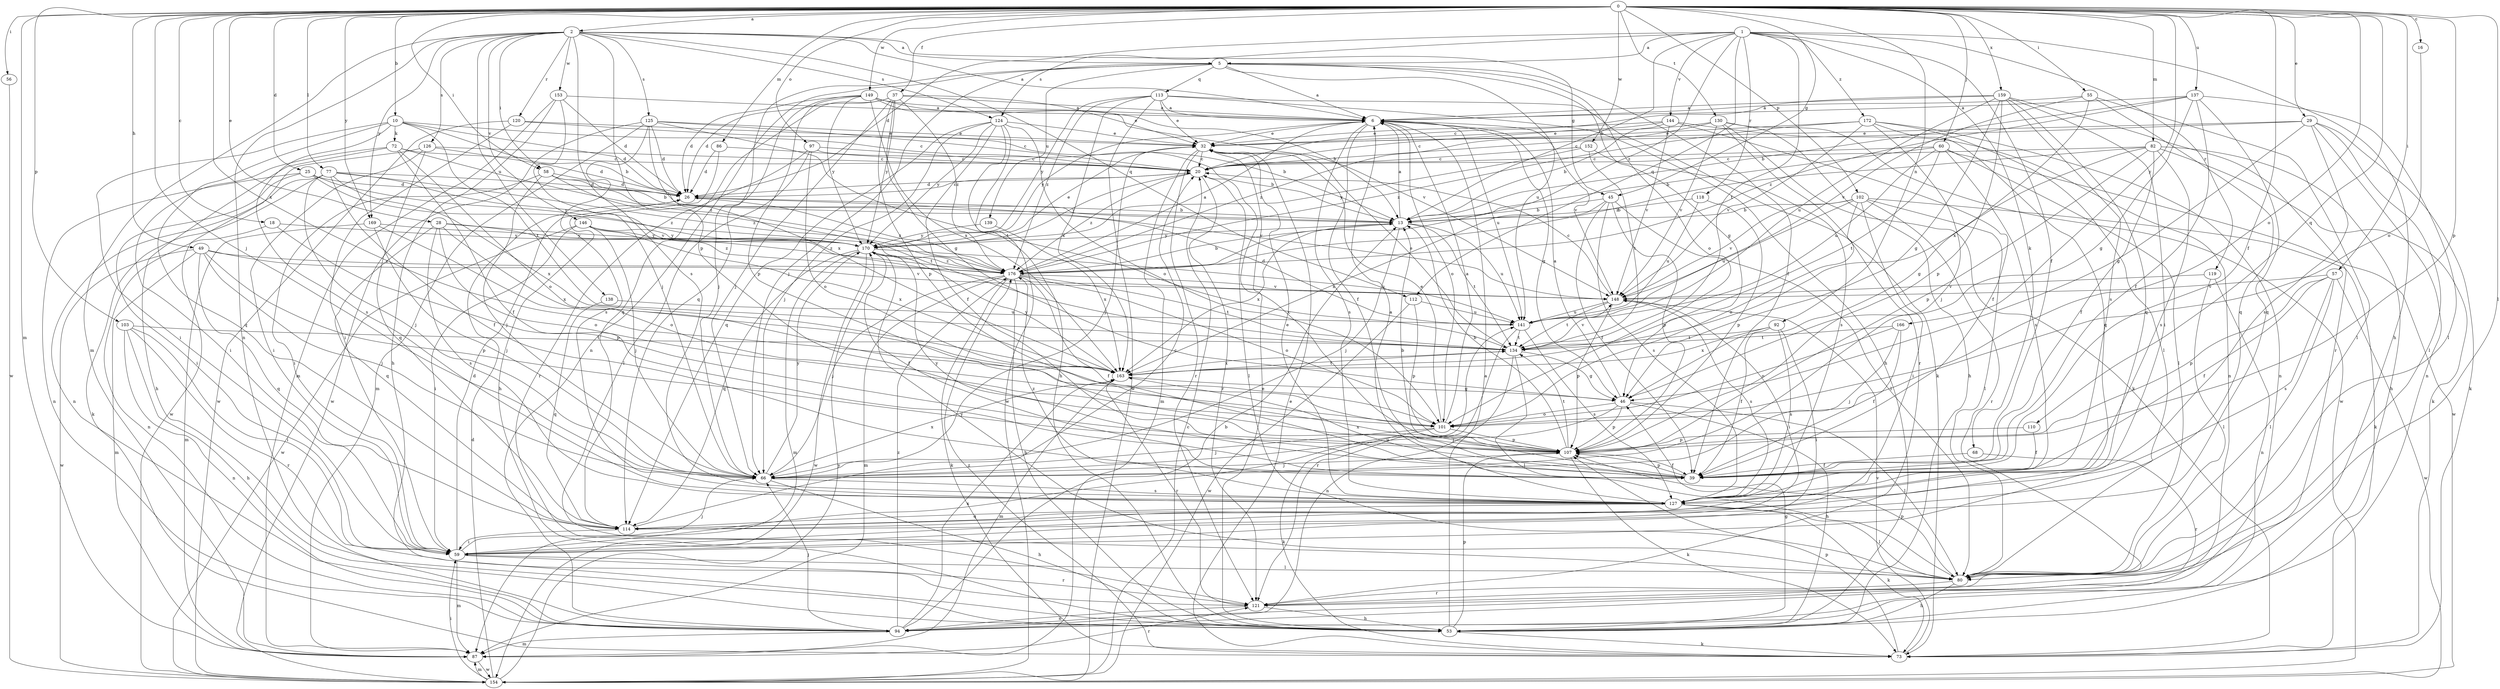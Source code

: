 strict digraph  {
0;
1;
2;
5;
6;
10;
13;
16;
18;
20;
25;
26;
28;
29;
32;
37;
39;
45;
46;
49;
53;
55;
56;
57;
58;
59;
60;
66;
68;
72;
73;
77;
80;
82;
86;
87;
92;
94;
97;
101;
102;
103;
107;
110;
112;
113;
114;
118;
119;
120;
121;
124;
125;
126;
127;
130;
134;
137;
138;
139;
141;
144;
146;
148;
149;
152;
153;
154;
159;
163;
166;
169;
170;
172;
176;
0 -> 2  [label=a];
0 -> 10  [label=b];
0 -> 16  [label=c];
0 -> 18  [label=c];
0 -> 25  [label=d];
0 -> 28  [label=e];
0 -> 29  [label=e];
0 -> 37  [label=f];
0 -> 39  [label=f];
0 -> 45  [label=g];
0 -> 49  [label=h];
0 -> 55  [label=i];
0 -> 56  [label=i];
0 -> 57  [label=i];
0 -> 58  [label=i];
0 -> 60  [label=j];
0 -> 66  [label=j];
0 -> 77  [label=l];
0 -> 80  [label=l];
0 -> 82  [label=m];
0 -> 86  [label=m];
0 -> 87  [label=m];
0 -> 92  [label=n];
0 -> 97  [label=o];
0 -> 101  [label=o];
0 -> 102  [label=p];
0 -> 103  [label=p];
0 -> 107  [label=p];
0 -> 110  [label=q];
0 -> 130  [label=t];
0 -> 137  [label=u];
0 -> 149  [label=w];
0 -> 152  [label=w];
0 -> 159  [label=x];
0 -> 163  [label=x];
0 -> 166  [label=y];
0 -> 169  [label=y];
1 -> 5  [label=a];
1 -> 13  [label=b];
1 -> 26  [label=d];
1 -> 39  [label=f];
1 -> 53  [label=h];
1 -> 68  [label=k];
1 -> 112  [label=q];
1 -> 118  [label=r];
1 -> 119  [label=r];
1 -> 124  [label=s];
1 -> 134  [label=t];
1 -> 144  [label=v];
1 -> 172  [label=z];
1 -> 176  [label=z];
2 -> 5  [label=a];
2 -> 6  [label=a];
2 -> 45  [label=g];
2 -> 58  [label=i];
2 -> 87  [label=m];
2 -> 94  [label=n];
2 -> 107  [label=p];
2 -> 112  [label=q];
2 -> 120  [label=r];
2 -> 124  [label=s];
2 -> 125  [label=s];
2 -> 126  [label=s];
2 -> 127  [label=s];
2 -> 138  [label=u];
2 -> 146  [label=v];
2 -> 153  [label=w];
2 -> 169  [label=y];
5 -> 6  [label=a];
5 -> 39  [label=f];
5 -> 46  [label=g];
5 -> 66  [label=j];
5 -> 94  [label=n];
5 -> 101  [label=o];
5 -> 113  [label=q];
5 -> 114  [label=q];
5 -> 139  [label=u];
5 -> 141  [label=u];
6 -> 32  [label=e];
6 -> 39  [label=f];
6 -> 46  [label=g];
6 -> 101  [label=o];
6 -> 127  [label=s];
6 -> 141  [label=u];
6 -> 148  [label=v];
6 -> 170  [label=y];
10 -> 13  [label=b];
10 -> 20  [label=c];
10 -> 26  [label=d];
10 -> 59  [label=i];
10 -> 72  [label=k];
10 -> 114  [label=q];
10 -> 127  [label=s];
10 -> 134  [label=t];
13 -> 6  [label=a];
13 -> 66  [label=j];
13 -> 134  [label=t];
13 -> 141  [label=u];
13 -> 163  [label=x];
13 -> 170  [label=y];
16 -> 101  [label=o];
18 -> 94  [label=n];
18 -> 107  [label=p];
18 -> 170  [label=y];
20 -> 26  [label=d];
20 -> 80  [label=l];
20 -> 121  [label=r];
20 -> 170  [label=y];
20 -> 176  [label=z];
25 -> 26  [label=d];
25 -> 59  [label=i];
25 -> 94  [label=n];
25 -> 170  [label=y];
25 -> 176  [label=z];
26 -> 13  [label=b];
26 -> 20  [label=c];
26 -> 176  [label=z];
28 -> 101  [label=o];
28 -> 114  [label=q];
28 -> 127  [label=s];
28 -> 163  [label=x];
28 -> 170  [label=y];
28 -> 176  [label=z];
29 -> 20  [label=c];
29 -> 32  [label=e];
29 -> 46  [label=g];
29 -> 73  [label=k];
29 -> 80  [label=l];
29 -> 94  [label=n];
29 -> 127  [label=s];
32 -> 20  [label=c];
32 -> 66  [label=j];
32 -> 87  [label=m];
32 -> 121  [label=r];
37 -> 6  [label=a];
37 -> 26  [label=d];
37 -> 32  [label=e];
37 -> 46  [label=g];
37 -> 66  [label=j];
37 -> 107  [label=p];
37 -> 114  [label=q];
37 -> 170  [label=y];
37 -> 176  [label=z];
39 -> 13  [label=b];
39 -> 107  [label=p];
39 -> 163  [label=x];
39 -> 170  [label=y];
45 -> 13  [label=b];
45 -> 39  [label=f];
45 -> 80  [label=l];
45 -> 107  [label=p];
45 -> 127  [label=s];
45 -> 163  [label=x];
46 -> 6  [label=a];
46 -> 53  [label=h];
46 -> 66  [label=j];
46 -> 80  [label=l];
46 -> 101  [label=o];
46 -> 107  [label=p];
49 -> 66  [label=j];
49 -> 87  [label=m];
49 -> 107  [label=p];
49 -> 114  [label=q];
49 -> 148  [label=v];
49 -> 154  [label=w];
49 -> 176  [label=z];
53 -> 6  [label=a];
53 -> 32  [label=e];
53 -> 46  [label=g];
53 -> 73  [label=k];
53 -> 107  [label=p];
55 -> 6  [label=a];
55 -> 80  [label=l];
55 -> 114  [label=q];
55 -> 148  [label=v];
55 -> 163  [label=x];
56 -> 154  [label=w];
57 -> 39  [label=f];
57 -> 80  [label=l];
57 -> 107  [label=p];
57 -> 127  [label=s];
57 -> 148  [label=v];
57 -> 154  [label=w];
58 -> 13  [label=b];
58 -> 26  [label=d];
58 -> 59  [label=i];
58 -> 66  [label=j];
58 -> 134  [label=t];
58 -> 148  [label=v];
59 -> 26  [label=d];
59 -> 66  [label=j];
59 -> 80  [label=l];
59 -> 87  [label=m];
59 -> 121  [label=r];
59 -> 141  [label=u];
60 -> 13  [label=b];
60 -> 20  [label=c];
60 -> 80  [label=l];
60 -> 127  [label=s];
60 -> 134  [label=t];
60 -> 141  [label=u];
60 -> 154  [label=w];
66 -> 53  [label=h];
66 -> 127  [label=s];
66 -> 163  [label=x];
66 -> 170  [label=y];
68 -> 39  [label=f];
68 -> 121  [label=r];
72 -> 20  [label=c];
72 -> 39  [label=f];
72 -> 53  [label=h];
72 -> 59  [label=i];
72 -> 101  [label=o];
72 -> 176  [label=z];
73 -> 32  [label=e];
73 -> 107  [label=p];
73 -> 148  [label=v];
73 -> 176  [label=z];
77 -> 26  [label=d];
77 -> 39  [label=f];
77 -> 66  [label=j];
77 -> 73  [label=k];
77 -> 94  [label=n];
77 -> 148  [label=v];
77 -> 163  [label=x];
77 -> 176  [label=z];
80 -> 53  [label=h];
80 -> 107  [label=p];
80 -> 121  [label=r];
80 -> 170  [label=y];
82 -> 20  [label=c];
82 -> 39  [label=f];
82 -> 46  [label=g];
82 -> 53  [label=h];
82 -> 73  [label=k];
82 -> 107  [label=p];
82 -> 127  [label=s];
82 -> 176  [label=z];
86 -> 20  [label=c];
86 -> 26  [label=d];
86 -> 53  [label=h];
87 -> 121  [label=r];
87 -> 154  [label=w];
92 -> 39  [label=f];
92 -> 59  [label=i];
92 -> 127  [label=s];
92 -> 134  [label=t];
92 -> 163  [label=x];
94 -> 13  [label=b];
94 -> 66  [label=j];
94 -> 87  [label=m];
94 -> 163  [label=x];
94 -> 176  [label=z];
97 -> 13  [label=b];
97 -> 20  [label=c];
97 -> 80  [label=l];
97 -> 101  [label=o];
97 -> 121  [label=r];
101 -> 6  [label=a];
101 -> 32  [label=e];
101 -> 66  [label=j];
101 -> 73  [label=k];
101 -> 107  [label=p];
102 -> 13  [label=b];
102 -> 59  [label=i];
102 -> 73  [label=k];
102 -> 80  [label=l];
102 -> 101  [label=o];
102 -> 121  [label=r];
102 -> 141  [label=u];
102 -> 148  [label=v];
103 -> 53  [label=h];
103 -> 59  [label=i];
103 -> 94  [label=n];
103 -> 121  [label=r];
103 -> 134  [label=t];
107 -> 13  [label=b];
107 -> 20  [label=c];
107 -> 39  [label=f];
107 -> 66  [label=j];
107 -> 73  [label=k];
107 -> 134  [label=t];
110 -> 39  [label=f];
110 -> 107  [label=p];
112 -> 107  [label=p];
112 -> 141  [label=u];
112 -> 154  [label=w];
113 -> 6  [label=a];
113 -> 32  [label=e];
113 -> 53  [label=h];
113 -> 73  [label=k];
113 -> 154  [label=w];
113 -> 163  [label=x];
113 -> 170  [label=y];
113 -> 176  [label=z];
114 -> 20  [label=c];
114 -> 59  [label=i];
118 -> 13  [label=b];
118 -> 107  [label=p];
118 -> 141  [label=u];
119 -> 80  [label=l];
119 -> 94  [label=n];
119 -> 148  [label=v];
120 -> 13  [label=b];
120 -> 32  [label=e];
120 -> 59  [label=i];
120 -> 154  [label=w];
121 -> 53  [label=h];
121 -> 94  [label=n];
124 -> 32  [label=e];
124 -> 39  [label=f];
124 -> 53  [label=h];
124 -> 66  [label=j];
124 -> 101  [label=o];
124 -> 114  [label=q];
124 -> 154  [label=w];
124 -> 170  [label=y];
125 -> 20  [label=c];
125 -> 26  [label=d];
125 -> 32  [label=e];
125 -> 87  [label=m];
125 -> 127  [label=s];
125 -> 134  [label=t];
125 -> 154  [label=w];
125 -> 163  [label=x];
126 -> 20  [label=c];
126 -> 26  [label=d];
126 -> 59  [label=i];
126 -> 114  [label=q];
126 -> 154  [label=w];
127 -> 6  [label=a];
127 -> 32  [label=e];
127 -> 73  [label=k];
127 -> 80  [label=l];
127 -> 114  [label=q];
127 -> 176  [label=z];
130 -> 32  [label=e];
130 -> 53  [label=h];
130 -> 73  [label=k];
130 -> 121  [label=r];
130 -> 148  [label=v];
130 -> 154  [label=w];
130 -> 176  [label=z];
134 -> 32  [label=e];
134 -> 46  [label=g];
134 -> 80  [label=l];
134 -> 94  [label=n];
134 -> 148  [label=v];
134 -> 163  [label=x];
137 -> 6  [label=a];
137 -> 13  [label=b];
137 -> 39  [label=f];
137 -> 46  [label=g];
137 -> 80  [label=l];
137 -> 114  [label=q];
137 -> 176  [label=z];
138 -> 114  [label=q];
138 -> 141  [label=u];
139 -> 163  [label=x];
139 -> 170  [label=y];
141 -> 26  [label=d];
141 -> 121  [label=r];
141 -> 127  [label=s];
141 -> 134  [label=t];
144 -> 13  [label=b];
144 -> 20  [label=c];
144 -> 32  [label=e];
144 -> 39  [label=f];
144 -> 94  [label=n];
144 -> 148  [label=v];
146 -> 59  [label=i];
146 -> 66  [label=j];
146 -> 154  [label=w];
146 -> 163  [label=x];
146 -> 170  [label=y];
146 -> 176  [label=z];
148 -> 20  [label=c];
148 -> 59  [label=i];
148 -> 107  [label=p];
148 -> 127  [label=s];
148 -> 134  [label=t];
148 -> 141  [label=u];
149 -> 6  [label=a];
149 -> 13  [label=b];
149 -> 26  [label=d];
149 -> 66  [label=j];
149 -> 107  [label=p];
149 -> 148  [label=v];
149 -> 163  [label=x];
149 -> 170  [label=y];
152 -> 20  [label=c];
152 -> 127  [label=s];
152 -> 134  [label=t];
152 -> 170  [label=y];
153 -> 6  [label=a];
153 -> 26  [label=d];
153 -> 53  [label=h];
153 -> 66  [label=j];
153 -> 87  [label=m];
154 -> 20  [label=c];
154 -> 26  [label=d];
154 -> 59  [label=i];
154 -> 87  [label=m];
154 -> 170  [label=y];
159 -> 6  [label=a];
159 -> 20  [label=c];
159 -> 46  [label=g];
159 -> 59  [label=i];
159 -> 107  [label=p];
159 -> 114  [label=q];
159 -> 121  [label=r];
159 -> 127  [label=s];
159 -> 141  [label=u];
163 -> 46  [label=g];
163 -> 87  [label=m];
163 -> 121  [label=r];
163 -> 134  [label=t];
163 -> 170  [label=y];
166 -> 39  [label=f];
166 -> 66  [label=j];
166 -> 101  [label=o];
166 -> 134  [label=t];
169 -> 66  [label=j];
169 -> 87  [label=m];
169 -> 101  [label=o];
169 -> 170  [label=y];
170 -> 32  [label=e];
170 -> 39  [label=f];
170 -> 87  [label=m];
170 -> 114  [label=q];
170 -> 141  [label=u];
170 -> 154  [label=w];
170 -> 176  [label=z];
172 -> 32  [label=e];
172 -> 66  [label=j];
172 -> 80  [label=l];
172 -> 94  [label=n];
172 -> 114  [label=q];
172 -> 148  [label=v];
172 -> 176  [label=z];
176 -> 6  [label=a];
176 -> 13  [label=b];
176 -> 39  [label=f];
176 -> 53  [label=h];
176 -> 66  [label=j];
176 -> 73  [label=k];
176 -> 87  [label=m];
176 -> 101  [label=o];
176 -> 134  [label=t];
176 -> 148  [label=v];
}
